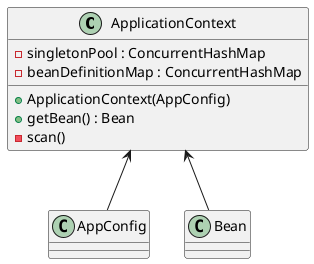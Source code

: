 @startuml
'https://plantuml.com/class-diagram

class ApplicationContext {
- singletonPool : ConcurrentHashMap
- beanDefinitionMap : ConcurrentHashMap
+ ApplicationContext(AppConfig)
+ getBean() : Bean
- scan()
}

class AppConfig

ApplicationContext <-- Bean
ApplicationContext <-- AppConfig

@enduml